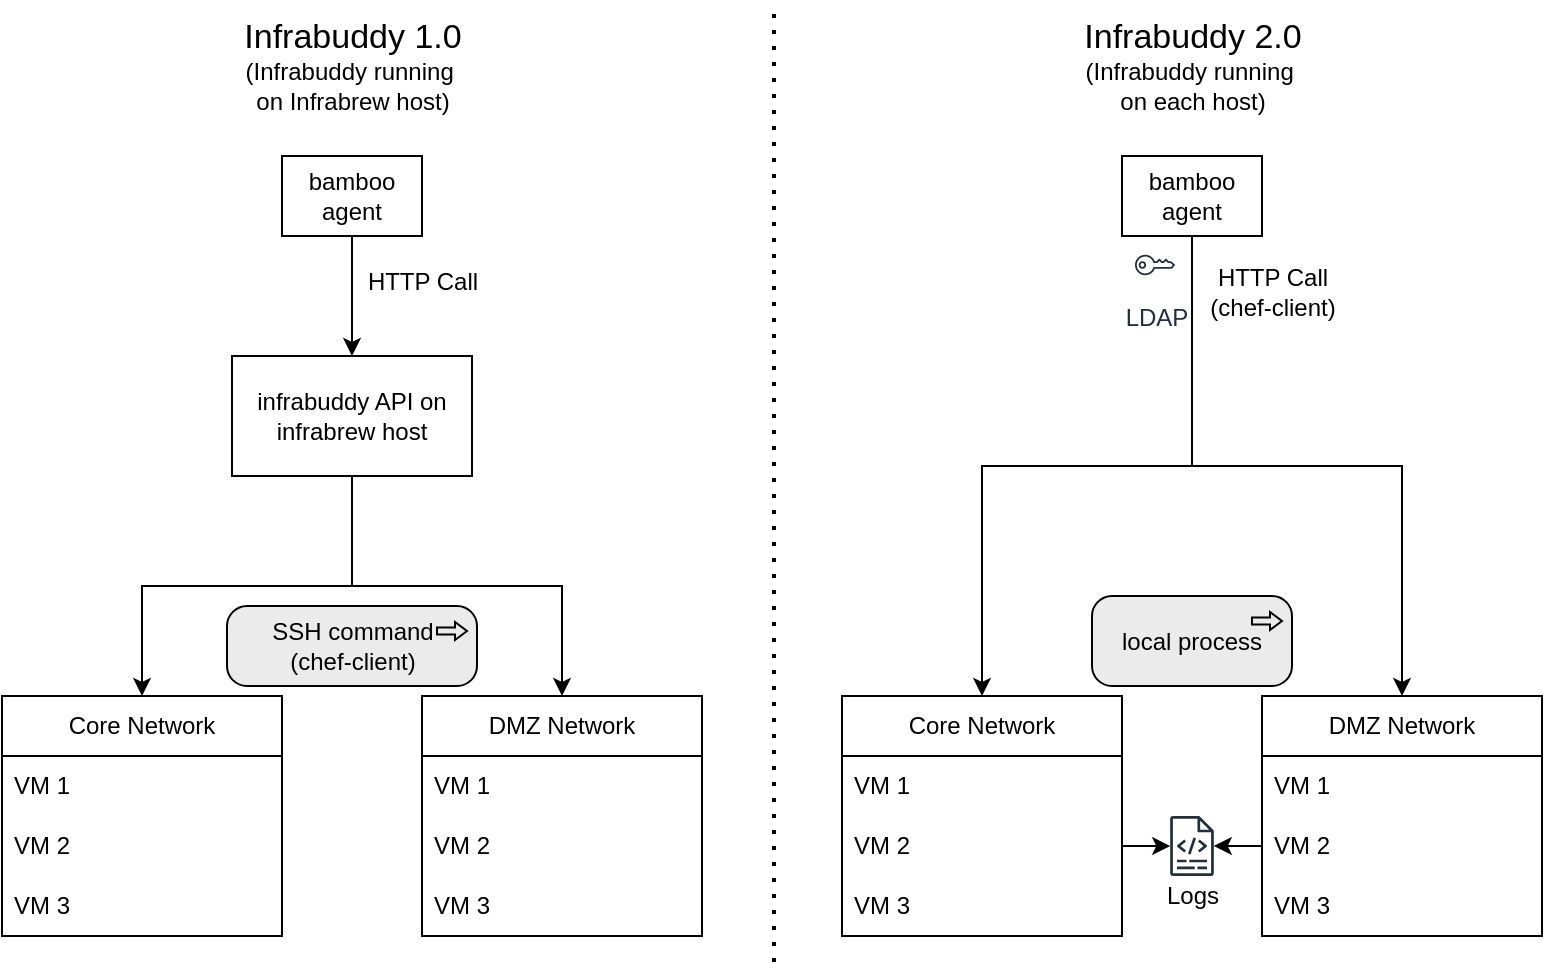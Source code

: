 <mxfile version="24.0.1" type="github">
  <diagram name="Page-1" id="hG9xkE56fZRQg6q2mspR">
    <mxGraphModel dx="988" dy="598" grid="1" gridSize="10" guides="1" tooltips="1" connect="1" arrows="1" fold="1" page="1" pageScale="1" pageWidth="827" pageHeight="1169" math="0" shadow="0">
      <root>
        <mxCell id="0" />
        <mxCell id="1" parent="0" />
        <mxCell id="KcpmJXCLXHGBYeHfs5BX-1" value="" style="endArrow=none;dashed=1;html=1;dashPattern=1 3;strokeWidth=2;rounded=0;" edge="1" parent="1">
          <mxGeometry width="50" height="50" relative="1" as="geometry">
            <mxPoint x="416" y="488" as="sourcePoint" />
            <mxPoint x="416" y="8" as="targetPoint" />
          </mxGeometry>
        </mxCell>
        <mxCell id="KcpmJXCLXHGBYeHfs5BX-2" value="&lt;font style=&quot;font-size: 17px;&quot;&gt;Infrabuddy 1.0&lt;/font&gt;&lt;div&gt;(Infrabuddy running&amp;nbsp;&lt;/div&gt;&lt;div&gt;on Infrabrew host)&lt;/div&gt;" style="text;html=1;align=center;verticalAlign=middle;resizable=0;points=[];autosize=1;strokeColor=none;fillColor=none;" vertex="1" parent="1">
          <mxGeometry x="140" y="10" width="130" height="60" as="geometry" />
        </mxCell>
        <mxCell id="KcpmJXCLXHGBYeHfs5BX-3" value="&lt;div style=&quot;font-size: 17px;&quot;&gt;&lt;font style=&quot;font-size: 17px;&quot;&gt;Infrabuddy 2.0&lt;br&gt;&lt;/font&gt;&lt;/div&gt;&lt;div&gt;&lt;font style=&quot;font-size: 12px;&quot;&gt;(Infrabuddy running&amp;nbsp;&lt;/font&gt;&lt;/div&gt;&lt;div style=&quot;&quot;&gt;on each host)&lt;/div&gt;" style="text;html=1;align=center;verticalAlign=middle;resizable=0;points=[];autosize=1;strokeColor=none;fillColor=none;" vertex="1" parent="1">
          <mxGeometry x="560" y="10" width="130" height="60" as="geometry" />
        </mxCell>
        <mxCell id="KcpmJXCLXHGBYeHfs5BX-4" value="bamboo agent" style="rounded=0;whiteSpace=wrap;html=1;" vertex="1" parent="1">
          <mxGeometry x="170" y="85" width="70" height="40" as="geometry" />
        </mxCell>
        <mxCell id="KcpmJXCLXHGBYeHfs5BX-54" style="edgeStyle=orthogonalEdgeStyle;rounded=0;orthogonalLoop=1;jettySize=auto;html=1;entryX=0.5;entryY=0;entryDx=0;entryDy=0;" edge="1" parent="1" source="KcpmJXCLXHGBYeHfs5BX-5" target="KcpmJXCLXHGBYeHfs5BX-50">
          <mxGeometry relative="1" as="geometry">
            <mxPoint x="100" y="345" as="targetPoint" />
          </mxGeometry>
        </mxCell>
        <mxCell id="KcpmJXCLXHGBYeHfs5BX-55" style="edgeStyle=orthogonalEdgeStyle;rounded=0;orthogonalLoop=1;jettySize=auto;html=1;entryX=0.5;entryY=0;entryDx=0;entryDy=0;" edge="1" parent="1" source="KcpmJXCLXHGBYeHfs5BX-5" target="KcpmJXCLXHGBYeHfs5BX-46">
          <mxGeometry relative="1" as="geometry" />
        </mxCell>
        <mxCell id="KcpmJXCLXHGBYeHfs5BX-5" value="infrabuddy API on infrabrew host" style="whiteSpace=wrap;html=1;" vertex="1" parent="1">
          <mxGeometry x="145" y="185" width="120" height="60" as="geometry" />
        </mxCell>
        <mxCell id="KcpmJXCLXHGBYeHfs5BX-6" value="" style="endArrow=classic;html=1;rounded=0;exitX=0.5;exitY=1;exitDx=0;exitDy=0;" edge="1" parent="1" source="KcpmJXCLXHGBYeHfs5BX-4" target="KcpmJXCLXHGBYeHfs5BX-5">
          <mxGeometry width="50" height="50" relative="1" as="geometry">
            <mxPoint x="400" y="405" as="sourcePoint" />
            <mxPoint x="450" y="355" as="targetPoint" />
          </mxGeometry>
        </mxCell>
        <mxCell id="KcpmJXCLXHGBYeHfs5BX-7" value="HTTP Call" style="text;html=1;align=center;verticalAlign=middle;resizable=0;points=[];autosize=1;strokeColor=none;fillColor=none;" vertex="1" parent="1">
          <mxGeometry x="200" y="133" width="80" height="30" as="geometry" />
        </mxCell>
        <mxCell id="KcpmJXCLXHGBYeHfs5BX-46" value="DMZ Network" style="swimlane;fontStyle=0;childLayout=stackLayout;horizontal=1;startSize=30;horizontalStack=0;resizeParent=1;resizeParentMax=0;resizeLast=0;collapsible=1;marginBottom=0;whiteSpace=wrap;html=1;" vertex="1" parent="1">
          <mxGeometry x="240" y="355" width="140" height="120" as="geometry" />
        </mxCell>
        <mxCell id="KcpmJXCLXHGBYeHfs5BX-47" value="VM 1" style="text;strokeColor=none;fillColor=none;align=left;verticalAlign=middle;spacingLeft=4;spacingRight=4;overflow=hidden;points=[[0,0.5],[1,0.5]];portConstraint=eastwest;rotatable=0;whiteSpace=wrap;html=1;" vertex="1" parent="KcpmJXCLXHGBYeHfs5BX-46">
          <mxGeometry y="30" width="140" height="30" as="geometry" />
        </mxCell>
        <mxCell id="KcpmJXCLXHGBYeHfs5BX-48" value="VM 2" style="text;strokeColor=none;fillColor=none;align=left;verticalAlign=middle;spacingLeft=4;spacingRight=4;overflow=hidden;points=[[0,0.5],[1,0.5]];portConstraint=eastwest;rotatable=0;whiteSpace=wrap;html=1;" vertex="1" parent="KcpmJXCLXHGBYeHfs5BX-46">
          <mxGeometry y="60" width="140" height="30" as="geometry" />
        </mxCell>
        <mxCell id="KcpmJXCLXHGBYeHfs5BX-49" value="VM 3" style="text;strokeColor=none;fillColor=none;align=left;verticalAlign=middle;spacingLeft=4;spacingRight=4;overflow=hidden;points=[[0,0.5],[1,0.5]];portConstraint=eastwest;rotatable=0;whiteSpace=wrap;html=1;" vertex="1" parent="KcpmJXCLXHGBYeHfs5BX-46">
          <mxGeometry y="90" width="140" height="30" as="geometry" />
        </mxCell>
        <mxCell id="KcpmJXCLXHGBYeHfs5BX-50" value="Core Network" style="swimlane;fontStyle=0;childLayout=stackLayout;horizontal=1;startSize=30;horizontalStack=0;resizeParent=1;resizeParentMax=0;resizeLast=0;collapsible=1;marginBottom=0;whiteSpace=wrap;html=1;" vertex="1" parent="1">
          <mxGeometry x="30" y="355" width="140" height="120" as="geometry" />
        </mxCell>
        <mxCell id="KcpmJXCLXHGBYeHfs5BX-51" value="VM 1" style="text;strokeColor=none;fillColor=none;align=left;verticalAlign=middle;spacingLeft=4;spacingRight=4;overflow=hidden;points=[[0,0.5],[1,0.5]];portConstraint=eastwest;rotatable=0;whiteSpace=wrap;html=1;" vertex="1" parent="KcpmJXCLXHGBYeHfs5BX-50">
          <mxGeometry y="30" width="140" height="30" as="geometry" />
        </mxCell>
        <mxCell id="KcpmJXCLXHGBYeHfs5BX-52" value="VM 2" style="text;strokeColor=none;fillColor=none;align=left;verticalAlign=middle;spacingLeft=4;spacingRight=4;overflow=hidden;points=[[0,0.5],[1,0.5]];portConstraint=eastwest;rotatable=0;whiteSpace=wrap;html=1;" vertex="1" parent="KcpmJXCLXHGBYeHfs5BX-50">
          <mxGeometry y="60" width="140" height="30" as="geometry" />
        </mxCell>
        <mxCell id="KcpmJXCLXHGBYeHfs5BX-53" value="VM 3" style="text;strokeColor=none;fillColor=none;align=left;verticalAlign=middle;spacingLeft=4;spacingRight=4;overflow=hidden;points=[[0,0.5],[1,0.5]];portConstraint=eastwest;rotatable=0;whiteSpace=wrap;html=1;" vertex="1" parent="KcpmJXCLXHGBYeHfs5BX-50">
          <mxGeometry y="90" width="140" height="30" as="geometry" />
        </mxCell>
        <mxCell id="KcpmJXCLXHGBYeHfs5BX-71" style="edgeStyle=orthogonalEdgeStyle;rounded=0;orthogonalLoop=1;jettySize=auto;html=1;entryX=0.5;entryY=0;entryDx=0;entryDy=0;" edge="1" parent="1" source="KcpmJXCLXHGBYeHfs5BX-56" target="KcpmJXCLXHGBYeHfs5BX-67">
          <mxGeometry relative="1" as="geometry" />
        </mxCell>
        <mxCell id="KcpmJXCLXHGBYeHfs5BX-72" style="edgeStyle=orthogonalEdgeStyle;rounded=0;orthogonalLoop=1;jettySize=auto;html=1;entryX=0.5;entryY=0;entryDx=0;entryDy=0;" edge="1" parent="1" source="KcpmJXCLXHGBYeHfs5BX-56" target="KcpmJXCLXHGBYeHfs5BX-63">
          <mxGeometry relative="1" as="geometry" />
        </mxCell>
        <mxCell id="KcpmJXCLXHGBYeHfs5BX-56" value="bamboo agent" style="rounded=0;whiteSpace=wrap;html=1;" vertex="1" parent="1">
          <mxGeometry x="590" y="85" width="70" height="40" as="geometry" />
        </mxCell>
        <mxCell id="KcpmJXCLXHGBYeHfs5BX-62" value="HTTP Call&lt;div&gt;(chef-client)&lt;/div&gt;" style="text;html=1;align=center;verticalAlign=middle;resizable=0;points=[];autosize=1;strokeColor=none;fillColor=none;" vertex="1" parent="1">
          <mxGeometry x="620" y="133" width="90" height="40" as="geometry" />
        </mxCell>
        <mxCell id="KcpmJXCLXHGBYeHfs5BX-63" value="DMZ Network" style="swimlane;fontStyle=0;childLayout=stackLayout;horizontal=1;startSize=30;horizontalStack=0;resizeParent=1;resizeParentMax=0;resizeLast=0;collapsible=1;marginBottom=0;whiteSpace=wrap;html=1;" vertex="1" parent="1">
          <mxGeometry x="660" y="355" width="140" height="120" as="geometry" />
        </mxCell>
        <mxCell id="KcpmJXCLXHGBYeHfs5BX-64" value="VM 1" style="text;strokeColor=none;fillColor=none;align=left;verticalAlign=middle;spacingLeft=4;spacingRight=4;overflow=hidden;points=[[0,0.5],[1,0.5]];portConstraint=eastwest;rotatable=0;whiteSpace=wrap;html=1;" vertex="1" parent="KcpmJXCLXHGBYeHfs5BX-63">
          <mxGeometry y="30" width="140" height="30" as="geometry" />
        </mxCell>
        <mxCell id="KcpmJXCLXHGBYeHfs5BX-65" value="VM 2" style="text;strokeColor=none;fillColor=none;align=left;verticalAlign=middle;spacingLeft=4;spacingRight=4;overflow=hidden;points=[[0,0.5],[1,0.5]];portConstraint=eastwest;rotatable=0;whiteSpace=wrap;html=1;" vertex="1" parent="KcpmJXCLXHGBYeHfs5BX-63">
          <mxGeometry y="60" width="140" height="30" as="geometry" />
        </mxCell>
        <mxCell id="KcpmJXCLXHGBYeHfs5BX-66" value="VM 3" style="text;strokeColor=none;fillColor=none;align=left;verticalAlign=middle;spacingLeft=4;spacingRight=4;overflow=hidden;points=[[0,0.5],[1,0.5]];portConstraint=eastwest;rotatable=0;whiteSpace=wrap;html=1;" vertex="1" parent="KcpmJXCLXHGBYeHfs5BX-63">
          <mxGeometry y="90" width="140" height="30" as="geometry" />
        </mxCell>
        <mxCell id="KcpmJXCLXHGBYeHfs5BX-67" value="Core Network" style="swimlane;fontStyle=0;childLayout=stackLayout;horizontal=1;startSize=30;horizontalStack=0;resizeParent=1;resizeParentMax=0;resizeLast=0;collapsible=1;marginBottom=0;whiteSpace=wrap;html=1;" vertex="1" parent="1">
          <mxGeometry x="450" y="355" width="140" height="120" as="geometry" />
        </mxCell>
        <mxCell id="KcpmJXCLXHGBYeHfs5BX-68" value="VM 1" style="text;strokeColor=none;fillColor=none;align=left;verticalAlign=middle;spacingLeft=4;spacingRight=4;overflow=hidden;points=[[0,0.5],[1,0.5]];portConstraint=eastwest;rotatable=0;whiteSpace=wrap;html=1;" vertex="1" parent="KcpmJXCLXHGBYeHfs5BX-67">
          <mxGeometry y="30" width="140" height="30" as="geometry" />
        </mxCell>
        <mxCell id="KcpmJXCLXHGBYeHfs5BX-69" value="VM 2" style="text;strokeColor=none;fillColor=none;align=left;verticalAlign=middle;spacingLeft=4;spacingRight=4;overflow=hidden;points=[[0,0.5],[1,0.5]];portConstraint=eastwest;rotatable=0;whiteSpace=wrap;html=1;" vertex="1" parent="KcpmJXCLXHGBYeHfs5BX-67">
          <mxGeometry y="60" width="140" height="30" as="geometry" />
        </mxCell>
        <mxCell id="KcpmJXCLXHGBYeHfs5BX-70" value="VM 3" style="text;strokeColor=none;fillColor=none;align=left;verticalAlign=middle;spacingLeft=4;spacingRight=4;overflow=hidden;points=[[0,0.5],[1,0.5]];portConstraint=eastwest;rotatable=0;whiteSpace=wrap;html=1;" vertex="1" parent="KcpmJXCLXHGBYeHfs5BX-67">
          <mxGeometry y="90" width="140" height="30" as="geometry" />
        </mxCell>
        <mxCell id="KcpmJXCLXHGBYeHfs5BX-79" value="&lt;span style=&quot;white-space: nowrap;&quot;&gt;SSH command&lt;/span&gt;&lt;div style=&quot;white-space: nowrap;&quot;&gt;(chef-client)&lt;/div&gt;" style="html=1;outlineConnect=0;whiteSpace=wrap;fillColor=#EBEBEB;shape=mxgraph.archimate3.application;appType=proc;archiType=rounded;" vertex="1" parent="1">
          <mxGeometry x="142.5" y="310" width="125" height="40" as="geometry" />
        </mxCell>
        <mxCell id="KcpmJXCLXHGBYeHfs5BX-82" value="&lt;span style=&quot;white-space: nowrap;&quot;&gt;local process&lt;/span&gt;" style="html=1;outlineConnect=0;whiteSpace=wrap;fillColor=#EBEBEB;shape=mxgraph.archimate3.application;appType=proc;archiType=rounded;" vertex="1" parent="1">
          <mxGeometry x="575" y="305" width="100" height="45" as="geometry" />
        </mxCell>
        <mxCell id="KcpmJXCLXHGBYeHfs5BX-84" value="LDAP" style="sketch=0;outlineConnect=0;fontColor=#232F3E;gradientColor=none;strokeColor=#232F3E;fillColor=#ffffff;dashed=0;verticalLabelPosition=bottom;verticalAlign=top;align=center;html=1;fontSize=12;fontStyle=0;aspect=fixed;shape=mxgraph.aws4.resourceIcon;resIcon=mxgraph.aws4.addon;" vertex="1" parent="1">
          <mxGeometry x="594" y="127" width="25" height="25" as="geometry" />
        </mxCell>
        <mxCell id="KcpmJXCLXHGBYeHfs5BX-91" value="" style="sketch=0;outlineConnect=0;fontColor=#232F3E;gradientColor=none;fillColor=#232F3D;strokeColor=none;dashed=0;verticalLabelPosition=bottom;verticalAlign=top;align=center;html=1;fontSize=12;fontStyle=0;aspect=fixed;pointerEvents=1;shape=mxgraph.aws4.logs;" vertex="1" parent="1">
          <mxGeometry x="614.04" y="415" width="21.92" height="30" as="geometry" />
        </mxCell>
        <mxCell id="KcpmJXCLXHGBYeHfs5BX-92" value="" style="edgeStyle=orthogonalEdgeStyle;rounded=0;orthogonalLoop=1;jettySize=auto;html=1;" edge="1" parent="1" source="KcpmJXCLXHGBYeHfs5BX-65" target="KcpmJXCLXHGBYeHfs5BX-91">
          <mxGeometry relative="1" as="geometry" />
        </mxCell>
        <mxCell id="KcpmJXCLXHGBYeHfs5BX-93" value="" style="edgeStyle=orthogonalEdgeStyle;rounded=0;orthogonalLoop=1;jettySize=auto;html=1;" edge="1" parent="1" source="KcpmJXCLXHGBYeHfs5BX-69" target="KcpmJXCLXHGBYeHfs5BX-91">
          <mxGeometry relative="1" as="geometry" />
        </mxCell>
        <mxCell id="KcpmJXCLXHGBYeHfs5BX-96" value="Logs" style="text;html=1;align=center;verticalAlign=middle;resizable=0;points=[];autosize=1;strokeColor=none;fillColor=none;" vertex="1" parent="1">
          <mxGeometry x="600" y="440" width="50" height="30" as="geometry" />
        </mxCell>
      </root>
    </mxGraphModel>
  </diagram>
</mxfile>
